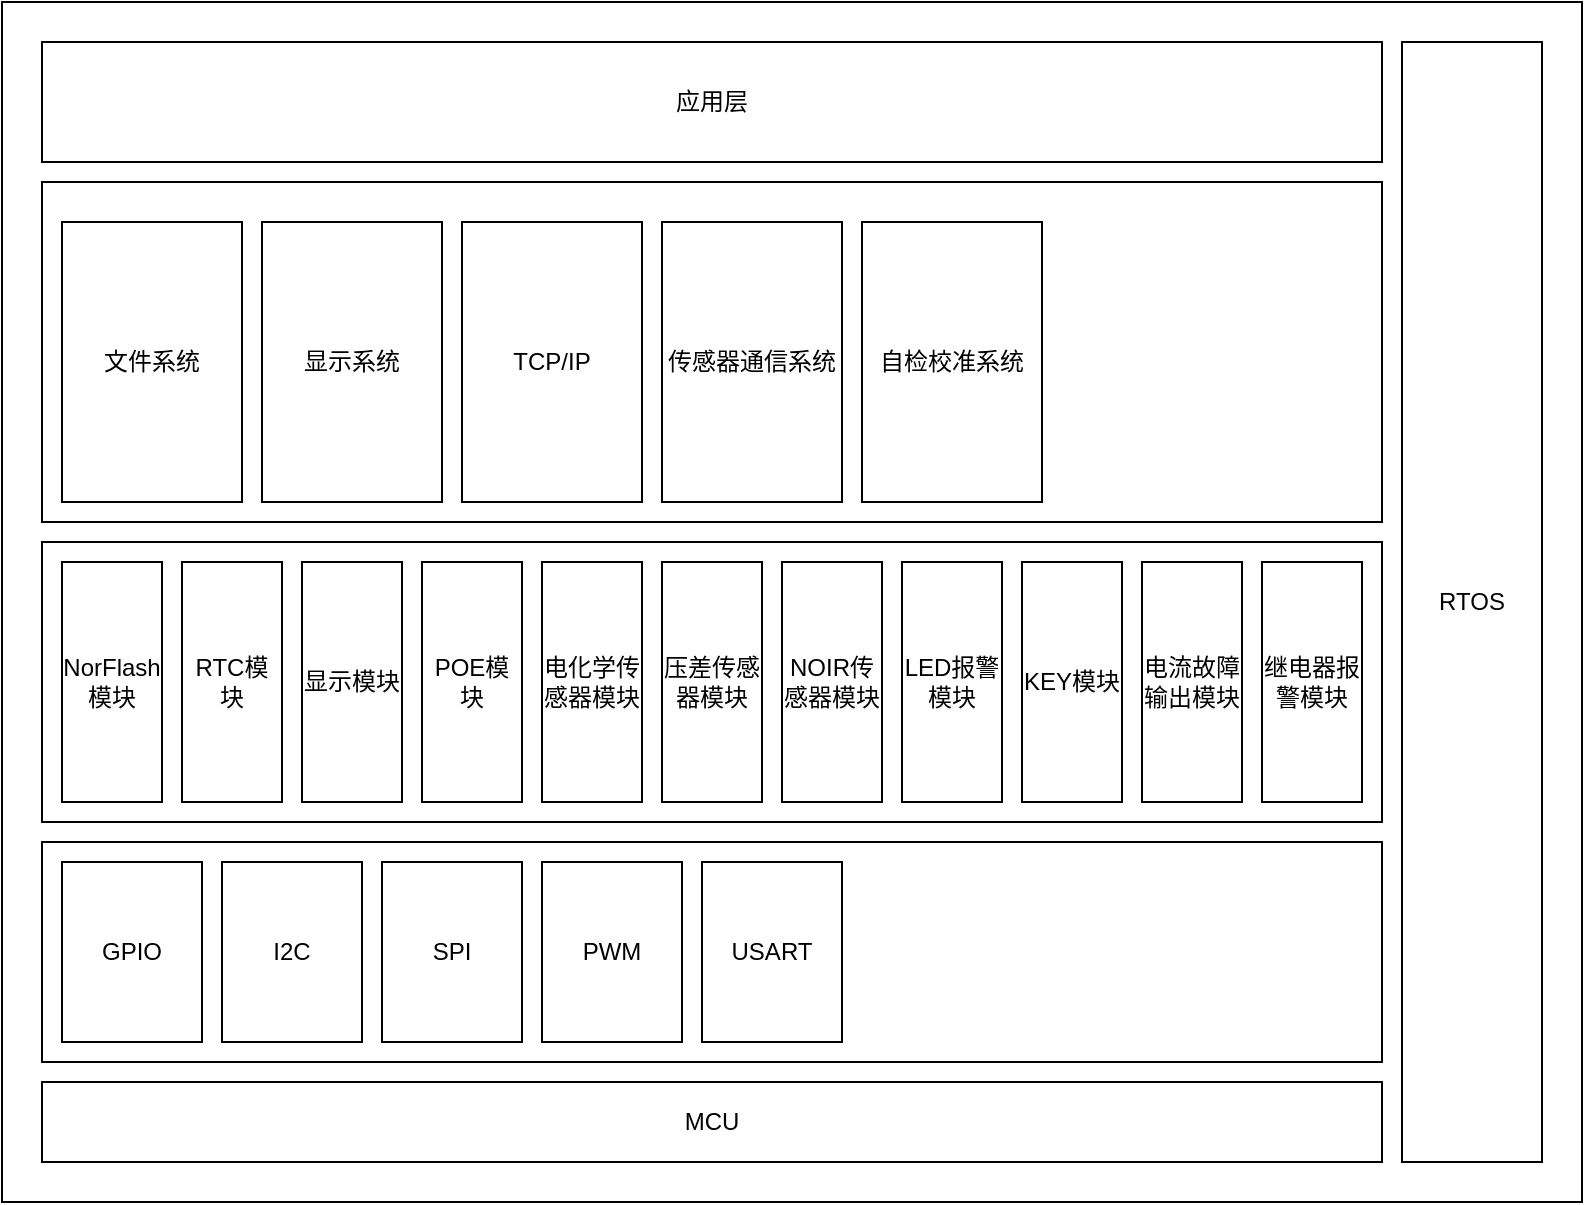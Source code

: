 <mxfile version="24.7.6">
  <diagram name="第 1 页" id="pwynU2H1yq3AJXYQGxQ-">
    <mxGraphModel dx="1053" dy="635" grid="1" gridSize="10" guides="1" tooltips="1" connect="1" arrows="1" fold="1" page="1" pageScale="1" pageWidth="3300" pageHeight="4681" math="0" shadow="0">
      <root>
        <mxCell id="0" />
        <mxCell id="1" parent="0" />
        <mxCell id="Z-FcbRnMZewdZYJsf3xK-1" value="" style="rounded=0;whiteSpace=wrap;html=1;" vertex="1" parent="1">
          <mxGeometry x="130" y="60" width="790" height="600" as="geometry" />
        </mxCell>
        <mxCell id="Z-FcbRnMZewdZYJsf3xK-2" value="MCU" style="rounded=0;whiteSpace=wrap;html=1;" vertex="1" parent="1">
          <mxGeometry x="150" y="600" width="670" height="40" as="geometry" />
        </mxCell>
        <mxCell id="Z-FcbRnMZewdZYJsf3xK-3" value="" style="rounded=0;whiteSpace=wrap;html=1;" vertex="1" parent="1">
          <mxGeometry x="150" y="480" width="670" height="110" as="geometry" />
        </mxCell>
        <mxCell id="Z-FcbRnMZewdZYJsf3xK-4" value="GPIO" style="rounded=0;whiteSpace=wrap;html=1;" vertex="1" parent="1">
          <mxGeometry x="160" y="490" width="70" height="90" as="geometry" />
        </mxCell>
        <mxCell id="Z-FcbRnMZewdZYJsf3xK-5" value="I2C" style="rounded=0;whiteSpace=wrap;html=1;" vertex="1" parent="1">
          <mxGeometry x="240" y="490" width="70" height="90" as="geometry" />
        </mxCell>
        <mxCell id="Z-FcbRnMZewdZYJsf3xK-6" value="SPI" style="rounded=0;whiteSpace=wrap;html=1;" vertex="1" parent="1">
          <mxGeometry x="320" y="490" width="70" height="90" as="geometry" />
        </mxCell>
        <mxCell id="Z-FcbRnMZewdZYJsf3xK-7" value="PWM" style="rounded=0;whiteSpace=wrap;html=1;" vertex="1" parent="1">
          <mxGeometry x="400" y="490" width="70" height="90" as="geometry" />
        </mxCell>
        <mxCell id="Z-FcbRnMZewdZYJsf3xK-8" value="USART" style="rounded=0;whiteSpace=wrap;html=1;" vertex="1" parent="1">
          <mxGeometry x="480" y="490" width="70" height="90" as="geometry" />
        </mxCell>
        <mxCell id="Z-FcbRnMZewdZYJsf3xK-9" value="" style="rounded=0;whiteSpace=wrap;html=1;" vertex="1" parent="1">
          <mxGeometry x="150" y="330" width="670" height="140" as="geometry" />
        </mxCell>
        <mxCell id="Z-FcbRnMZewdZYJsf3xK-10" value="NorFlash模块" style="rounded=0;whiteSpace=wrap;html=1;" vertex="1" parent="1">
          <mxGeometry x="160" y="340" width="50" height="120" as="geometry" />
        </mxCell>
        <mxCell id="Z-FcbRnMZewdZYJsf3xK-11" value="RTC模块" style="rounded=0;whiteSpace=wrap;html=1;" vertex="1" parent="1">
          <mxGeometry x="220" y="340" width="50" height="120" as="geometry" />
        </mxCell>
        <mxCell id="Z-FcbRnMZewdZYJsf3xK-12" value="显示模块" style="rounded=0;whiteSpace=wrap;html=1;" vertex="1" parent="1">
          <mxGeometry x="280" y="340" width="50" height="120" as="geometry" />
        </mxCell>
        <mxCell id="Z-FcbRnMZewdZYJsf3xK-13" value="POE模块" style="rounded=0;whiteSpace=wrap;html=1;" vertex="1" parent="1">
          <mxGeometry x="340" y="340" width="50" height="120" as="geometry" />
        </mxCell>
        <mxCell id="Z-FcbRnMZewdZYJsf3xK-14" value="电化学传感器模块" style="rounded=0;whiteSpace=wrap;html=1;" vertex="1" parent="1">
          <mxGeometry x="400" y="340" width="50" height="120" as="geometry" />
        </mxCell>
        <mxCell id="Z-FcbRnMZewdZYJsf3xK-15" value="压差传感器模块" style="rounded=0;whiteSpace=wrap;html=1;" vertex="1" parent="1">
          <mxGeometry x="460" y="340" width="50" height="120" as="geometry" />
        </mxCell>
        <mxCell id="Z-FcbRnMZewdZYJsf3xK-16" value="NOIR传感器模块" style="rounded=0;whiteSpace=wrap;html=1;" vertex="1" parent="1">
          <mxGeometry x="520" y="340" width="50" height="120" as="geometry" />
        </mxCell>
        <mxCell id="Z-FcbRnMZewdZYJsf3xK-17" value="" style="rounded=0;whiteSpace=wrap;html=1;" vertex="1" parent="1">
          <mxGeometry x="150" y="150" width="670" height="170" as="geometry" />
        </mxCell>
        <mxCell id="Z-FcbRnMZewdZYJsf3xK-18" value="文件系统" style="rounded=0;whiteSpace=wrap;html=1;" vertex="1" parent="1">
          <mxGeometry x="160" y="170" width="90" height="140" as="geometry" />
        </mxCell>
        <mxCell id="Z-FcbRnMZewdZYJsf3xK-19" value="显示系统" style="rounded=0;whiteSpace=wrap;html=1;" vertex="1" parent="1">
          <mxGeometry x="260" y="170" width="90" height="140" as="geometry" />
        </mxCell>
        <mxCell id="Z-FcbRnMZewdZYJsf3xK-20" value="TCP/IP" style="rounded=0;whiteSpace=wrap;html=1;" vertex="1" parent="1">
          <mxGeometry x="360" y="170" width="90" height="140" as="geometry" />
        </mxCell>
        <mxCell id="Z-FcbRnMZewdZYJsf3xK-21" value="传感器通信系统" style="rounded=0;whiteSpace=wrap;html=1;" vertex="1" parent="1">
          <mxGeometry x="460" y="170" width="90" height="140" as="geometry" />
        </mxCell>
        <mxCell id="Z-FcbRnMZewdZYJsf3xK-22" value="应用层" style="rounded=0;whiteSpace=wrap;html=1;" vertex="1" parent="1">
          <mxGeometry x="150" y="80" width="670" height="60" as="geometry" />
        </mxCell>
        <mxCell id="Z-FcbRnMZewdZYJsf3xK-24" value="LED报警模块" style="rounded=0;whiteSpace=wrap;html=1;" vertex="1" parent="1">
          <mxGeometry x="580" y="340" width="50" height="120" as="geometry" />
        </mxCell>
        <mxCell id="Z-FcbRnMZewdZYJsf3xK-25" value="KEY模块" style="rounded=0;whiteSpace=wrap;html=1;" vertex="1" parent="1">
          <mxGeometry x="640" y="340" width="50" height="120" as="geometry" />
        </mxCell>
        <mxCell id="Z-FcbRnMZewdZYJsf3xK-26" value="RTOS" style="rounded=0;whiteSpace=wrap;html=1;" vertex="1" parent="1">
          <mxGeometry x="830" y="80" width="70" height="560" as="geometry" />
        </mxCell>
        <mxCell id="Z-FcbRnMZewdZYJsf3xK-27" value="电流故障输出模块" style="rounded=0;whiteSpace=wrap;html=1;" vertex="1" parent="1">
          <mxGeometry x="700" y="340" width="50" height="120" as="geometry" />
        </mxCell>
        <mxCell id="Z-FcbRnMZewdZYJsf3xK-29" value="自检校准系统" style="rounded=0;whiteSpace=wrap;html=1;" vertex="1" parent="1">
          <mxGeometry x="560" y="170" width="90" height="140" as="geometry" />
        </mxCell>
        <mxCell id="Z-FcbRnMZewdZYJsf3xK-30" value="继电器报警模块" style="rounded=0;whiteSpace=wrap;html=1;" vertex="1" parent="1">
          <mxGeometry x="760" y="340" width="50" height="120" as="geometry" />
        </mxCell>
      </root>
    </mxGraphModel>
  </diagram>
</mxfile>
